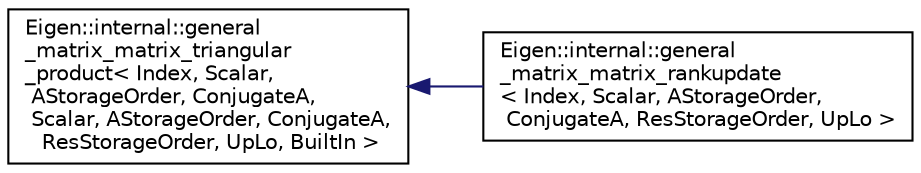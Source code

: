 digraph "Graphical Class Hierarchy"
{
  edge [fontname="Helvetica",fontsize="10",labelfontname="Helvetica",labelfontsize="10"];
  node [fontname="Helvetica",fontsize="10",shape=record];
  rankdir="LR";
  Node1 [label="Eigen::internal::general\l_matrix_matrix_triangular\l_product\< Index, Scalar,\l AStorageOrder, ConjugateA,\l Scalar, AStorageOrder, ConjugateA,\l ResStorageOrder, UpLo, BuiltIn \>",height=0.2,width=0.4,color="black", fillcolor="white", style="filled",URL="$struct_eigen_1_1internal_1_1general__matrix__matrix__triangular__product.html"];
  Node1 -> Node2 [dir="back",color="midnightblue",fontsize="10",style="solid",fontname="Helvetica"];
  Node2 [label="Eigen::internal::general\l_matrix_matrix_rankupdate\l\< Index, Scalar, AStorageOrder,\l ConjugateA, ResStorageOrder, UpLo \>",height=0.2,width=0.4,color="black", fillcolor="white", style="filled",URL="$struct_eigen_1_1internal_1_1general__matrix__matrix__rankupdate.html"];
}
